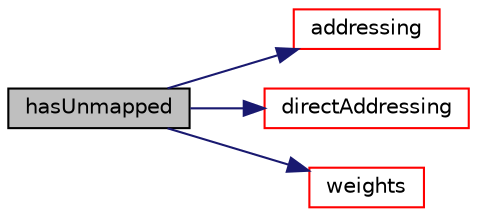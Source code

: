 digraph "hasUnmapped"
{
  bgcolor="transparent";
  edge [fontname="Helvetica",fontsize="10",labelfontname="Helvetica",labelfontsize="10"];
  node [fontname="Helvetica",fontsize="10",shape=record];
  rankdir="LR";
  Node1 [label="hasUnmapped",height=0.2,width=0.4,color="black", fillcolor="grey75", style="filled", fontcolor="black"];
  Node1 -> Node2 [color="midnightblue",fontsize="10",style="solid",fontname="Helvetica"];
  Node2 [label="addressing",height=0.2,width=0.4,color="red",URL="$a00891.html#a7fb5fe54622ffe4d0f2671068a235a62",tooltip="Return interpolated addressing. "];
  Node1 -> Node3 [color="midnightblue",fontsize="10",style="solid",fontname="Helvetica"];
  Node3 [label="directAddressing",height=0.2,width=0.4,color="red",URL="$a00891.html#ac7b376394d9111f02b2b725ba05d6e88",tooltip="Return direct addressing. "];
  Node1 -> Node4 [color="midnightblue",fontsize="10",style="solid",fontname="Helvetica"];
  Node4 [label="weights",height=0.2,width=0.4,color="red",URL="$a00891.html#a4ed5bcfdd03dc700c1c03b60de305e60",tooltip="Return interpolaion weights. "];
}
